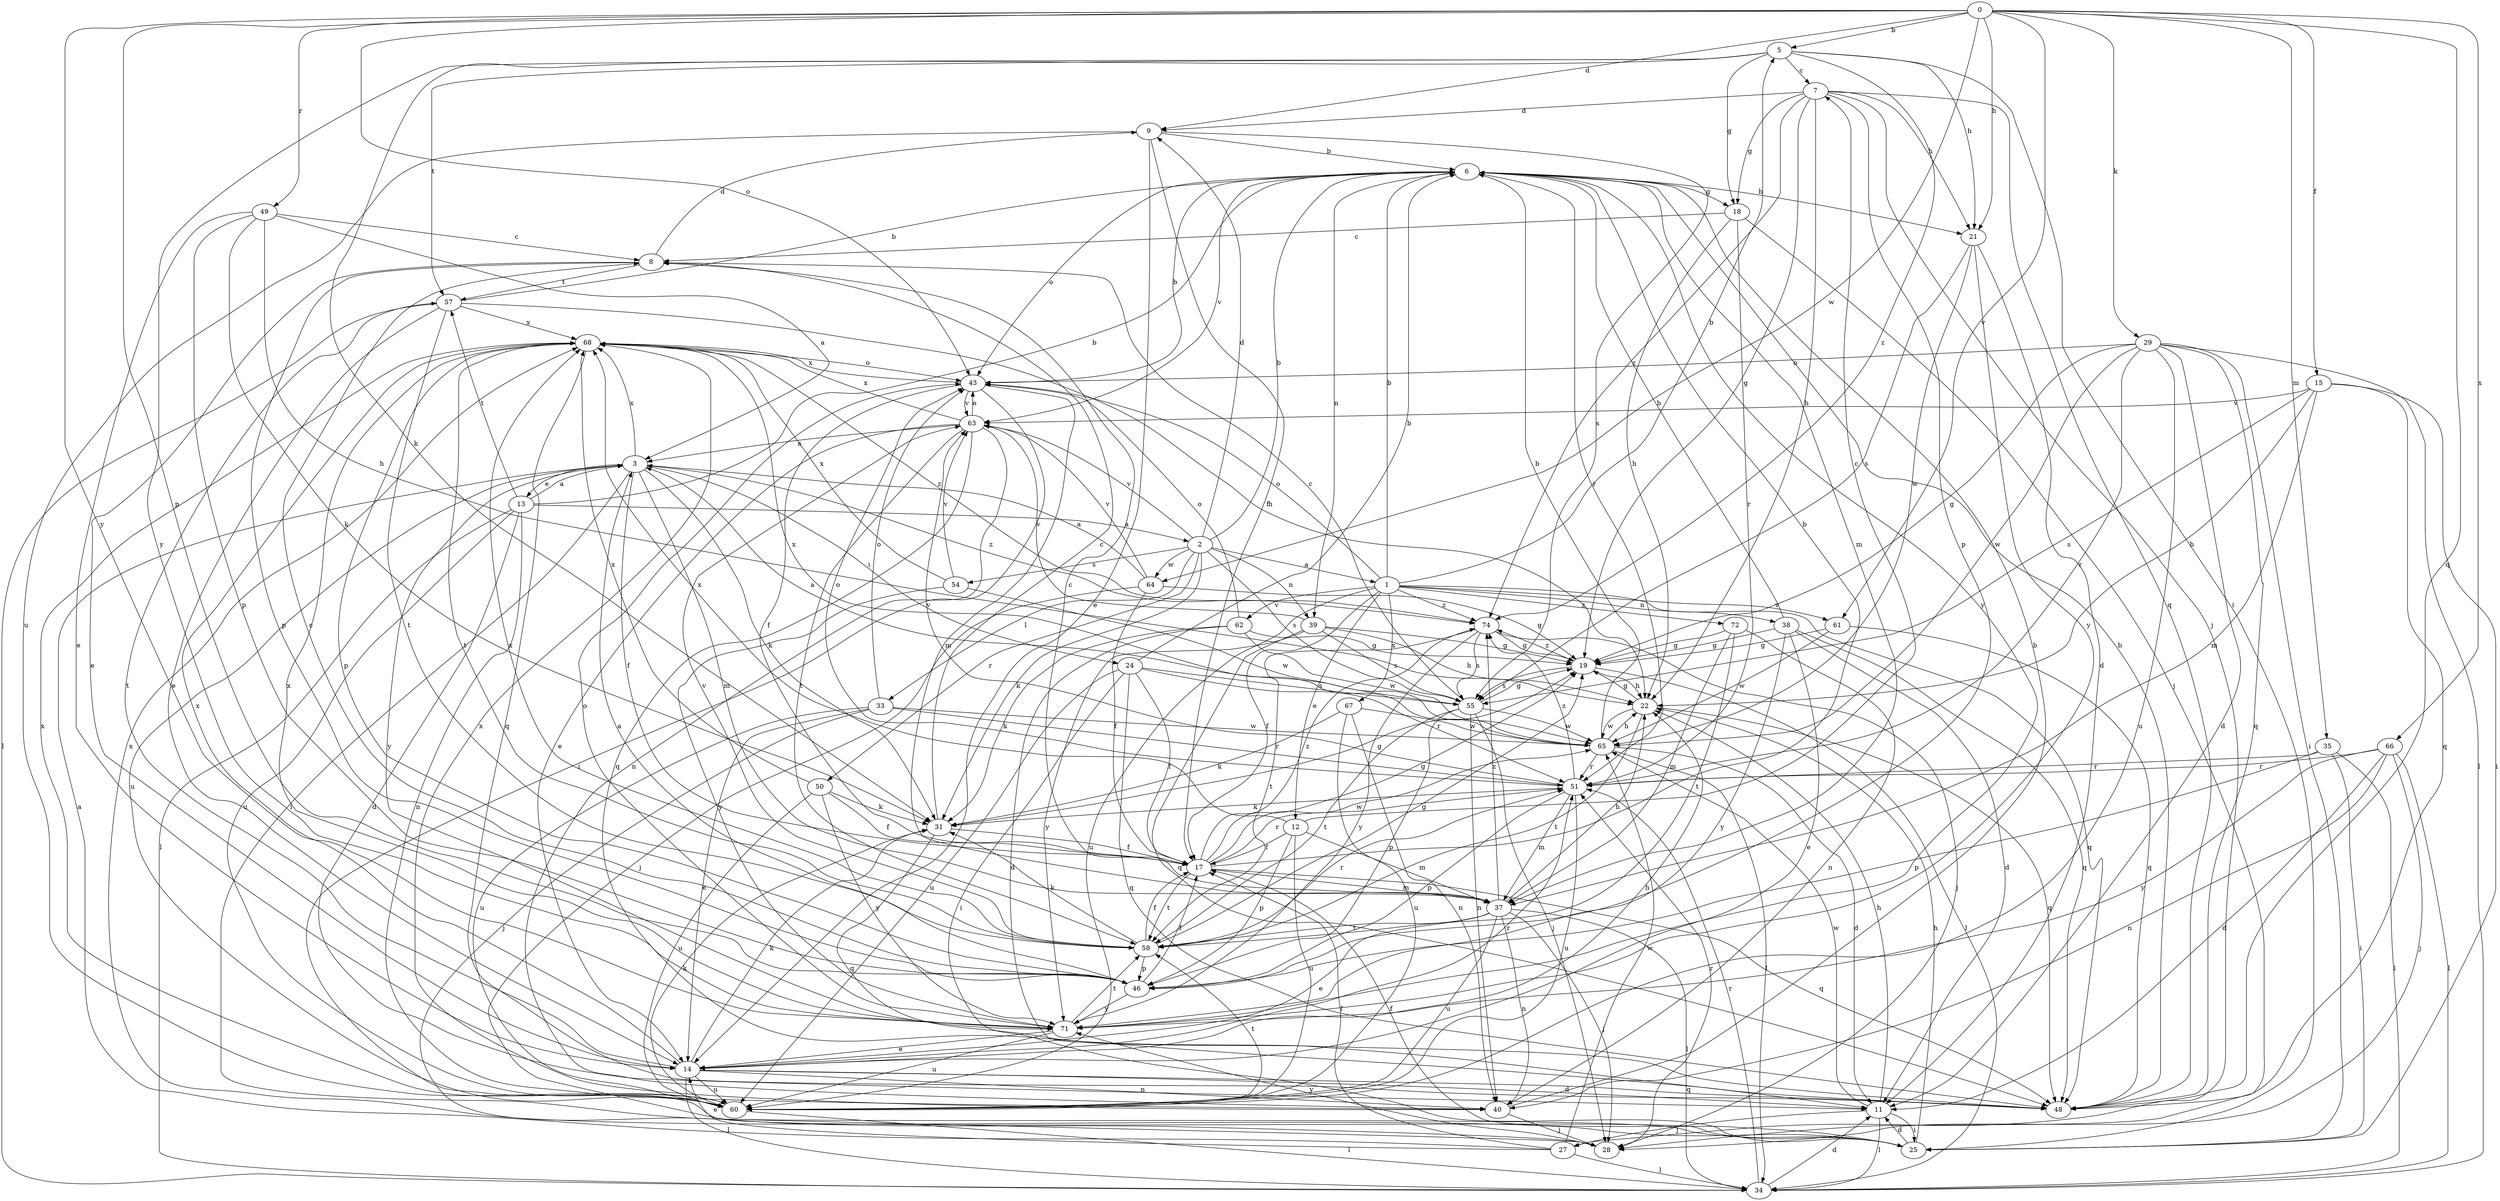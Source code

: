 strict digraph  {
0;
1;
2;
3;
5;
6;
7;
8;
9;
11;
12;
13;
14;
15;
17;
18;
19;
21;
22;
24;
25;
27;
28;
29;
31;
33;
34;
35;
37;
38;
39;
40;
43;
46;
48;
49;
50;
51;
54;
55;
57;
58;
60;
61;
62;
63;
64;
65;
66;
67;
68;
71;
72;
74;
0 -> 5  [label=b];
0 -> 9  [label=d];
0 -> 15  [label=f];
0 -> 21  [label=h];
0 -> 29  [label=k];
0 -> 35  [label=m];
0 -> 43  [label=o];
0 -> 46  [label=p];
0 -> 48  [label=q];
0 -> 49  [label=r];
0 -> 61  [label=v];
0 -> 64  [label=w];
0 -> 66  [label=x];
0 -> 71  [label=y];
1 -> 5  [label=b];
1 -> 6  [label=b];
1 -> 12  [label=e];
1 -> 17  [label=f];
1 -> 38  [label=n];
1 -> 43  [label=o];
1 -> 48  [label=q];
1 -> 60  [label=u];
1 -> 61  [label=v];
1 -> 62  [label=v];
1 -> 67  [label=x];
1 -> 72  [label=z];
1 -> 74  [label=z];
2 -> 1  [label=a];
2 -> 6  [label=b];
2 -> 9  [label=d];
2 -> 31  [label=k];
2 -> 33  [label=l];
2 -> 39  [label=n];
2 -> 50  [label=r];
2 -> 54  [label=s];
2 -> 55  [label=s];
2 -> 63  [label=v];
2 -> 64  [label=w];
3 -> 13  [label=e];
3 -> 17  [label=f];
3 -> 24  [label=i];
3 -> 25  [label=i];
3 -> 31  [label=k];
3 -> 37  [label=m];
3 -> 60  [label=u];
3 -> 68  [label=x];
3 -> 71  [label=y];
3 -> 74  [label=z];
5 -> 7  [label=c];
5 -> 18  [label=g];
5 -> 21  [label=h];
5 -> 25  [label=i];
5 -> 31  [label=k];
5 -> 57  [label=t];
5 -> 71  [label=y];
5 -> 74  [label=z];
6 -> 18  [label=g];
6 -> 21  [label=h];
6 -> 37  [label=m];
6 -> 39  [label=n];
6 -> 43  [label=o];
6 -> 51  [label=r];
6 -> 63  [label=v];
6 -> 71  [label=y];
7 -> 9  [label=d];
7 -> 18  [label=g];
7 -> 19  [label=g];
7 -> 21  [label=h];
7 -> 22  [label=h];
7 -> 27  [label=j];
7 -> 46  [label=p];
7 -> 48  [label=q];
7 -> 74  [label=z];
8 -> 9  [label=d];
8 -> 14  [label=e];
8 -> 46  [label=p];
8 -> 57  [label=t];
9 -> 6  [label=b];
9 -> 14  [label=e];
9 -> 17  [label=f];
9 -> 55  [label=s];
9 -> 60  [label=u];
11 -> 22  [label=h];
11 -> 25  [label=i];
11 -> 27  [label=j];
11 -> 34  [label=l];
11 -> 65  [label=w];
12 -> 7  [label=c];
12 -> 17  [label=f];
12 -> 37  [label=m];
12 -> 46  [label=p];
12 -> 60  [label=u];
12 -> 68  [label=x];
13 -> 2  [label=a];
13 -> 3  [label=a];
13 -> 6  [label=b];
13 -> 11  [label=d];
13 -> 34  [label=l];
13 -> 40  [label=n];
13 -> 57  [label=t];
13 -> 60  [label=u];
14 -> 11  [label=d];
14 -> 22  [label=h];
14 -> 31  [label=k];
14 -> 34  [label=l];
14 -> 40  [label=n];
14 -> 48  [label=q];
14 -> 51  [label=r];
14 -> 57  [label=t];
14 -> 60  [label=u];
14 -> 68  [label=x];
15 -> 22  [label=h];
15 -> 25  [label=i];
15 -> 37  [label=m];
15 -> 48  [label=q];
15 -> 55  [label=s];
15 -> 63  [label=v];
17 -> 6  [label=b];
17 -> 19  [label=g];
17 -> 37  [label=m];
17 -> 48  [label=q];
17 -> 51  [label=r];
17 -> 58  [label=t];
17 -> 65  [label=w];
17 -> 74  [label=z];
18 -> 8  [label=c];
18 -> 22  [label=h];
18 -> 28  [label=j];
18 -> 51  [label=r];
19 -> 22  [label=h];
19 -> 34  [label=l];
19 -> 55  [label=s];
19 -> 74  [label=z];
21 -> 11  [label=d];
21 -> 55  [label=s];
21 -> 65  [label=w];
21 -> 71  [label=y];
22 -> 19  [label=g];
22 -> 48  [label=q];
22 -> 58  [label=t];
22 -> 65  [label=w];
24 -> 6  [label=b];
24 -> 17  [label=f];
24 -> 25  [label=i];
24 -> 48  [label=q];
24 -> 51  [label=r];
24 -> 55  [label=s];
24 -> 60  [label=u];
25 -> 11  [label=d];
25 -> 17  [label=f];
25 -> 22  [label=h];
25 -> 68  [label=x];
27 -> 3  [label=a];
27 -> 14  [label=e];
27 -> 17  [label=f];
27 -> 34  [label=l];
27 -> 65  [label=w];
28 -> 51  [label=r];
28 -> 71  [label=y];
29 -> 11  [label=d];
29 -> 19  [label=g];
29 -> 25  [label=i];
29 -> 34  [label=l];
29 -> 43  [label=o];
29 -> 48  [label=q];
29 -> 51  [label=r];
29 -> 60  [label=u];
29 -> 65  [label=w];
31 -> 8  [label=c];
31 -> 17  [label=f];
31 -> 19  [label=g];
31 -> 48  [label=q];
33 -> 14  [label=e];
33 -> 28  [label=j];
33 -> 43  [label=o];
33 -> 51  [label=r];
33 -> 60  [label=u];
33 -> 65  [label=w];
34 -> 11  [label=d];
34 -> 51  [label=r];
35 -> 25  [label=i];
35 -> 34  [label=l];
35 -> 46  [label=p];
35 -> 51  [label=r];
37 -> 8  [label=c];
37 -> 14  [label=e];
37 -> 22  [label=h];
37 -> 28  [label=j];
37 -> 34  [label=l];
37 -> 40  [label=n];
37 -> 58  [label=t];
37 -> 60  [label=u];
37 -> 74  [label=z];
38 -> 6  [label=b];
38 -> 11  [label=d];
38 -> 14  [label=e];
38 -> 19  [label=g];
38 -> 48  [label=q];
38 -> 71  [label=y];
39 -> 19  [label=g];
39 -> 22  [label=h];
39 -> 48  [label=q];
39 -> 55  [label=s];
39 -> 63  [label=v];
39 -> 71  [label=y];
40 -> 6  [label=b];
40 -> 28  [label=j];
40 -> 68  [label=x];
43 -> 6  [label=b];
43 -> 17  [label=f];
43 -> 25  [label=i];
43 -> 37  [label=m];
43 -> 63  [label=v];
43 -> 68  [label=x];
46 -> 3  [label=a];
46 -> 8  [label=c];
46 -> 17  [label=f];
46 -> 71  [label=y];
48 -> 6  [label=b];
49 -> 3  [label=a];
49 -> 8  [label=c];
49 -> 14  [label=e];
49 -> 22  [label=h];
49 -> 31  [label=k];
49 -> 46  [label=p];
50 -> 17  [label=f];
50 -> 31  [label=k];
50 -> 60  [label=u];
50 -> 68  [label=x];
50 -> 71  [label=y];
51 -> 31  [label=k];
51 -> 37  [label=m];
51 -> 43  [label=o];
51 -> 46  [label=p];
51 -> 60  [label=u];
51 -> 63  [label=v];
51 -> 74  [label=z];
54 -> 63  [label=v];
54 -> 65  [label=w];
54 -> 68  [label=x];
54 -> 71  [label=y];
55 -> 3  [label=a];
55 -> 8  [label=c];
55 -> 19  [label=g];
55 -> 28  [label=j];
55 -> 40  [label=n];
55 -> 46  [label=p];
55 -> 58  [label=t];
55 -> 65  [label=w];
57 -> 6  [label=b];
57 -> 14  [label=e];
57 -> 22  [label=h];
57 -> 34  [label=l];
57 -> 58  [label=t];
57 -> 68  [label=x];
58 -> 17  [label=f];
58 -> 19  [label=g];
58 -> 31  [label=k];
58 -> 46  [label=p];
58 -> 51  [label=r];
58 -> 63  [label=v];
58 -> 68  [label=x];
60 -> 31  [label=k];
60 -> 34  [label=l];
60 -> 58  [label=t];
60 -> 68  [label=x];
61 -> 19  [label=g];
61 -> 48  [label=q];
61 -> 65  [label=w];
62 -> 11  [label=d];
62 -> 19  [label=g];
62 -> 31  [label=k];
62 -> 43  [label=o];
62 -> 65  [label=w];
63 -> 3  [label=a];
63 -> 14  [label=e];
63 -> 40  [label=n];
63 -> 43  [label=o];
63 -> 48  [label=q];
63 -> 58  [label=t];
63 -> 68  [label=x];
64 -> 3  [label=a];
64 -> 17  [label=f];
64 -> 19  [label=g];
64 -> 28  [label=j];
64 -> 63  [label=v];
65 -> 6  [label=b];
65 -> 11  [label=d];
65 -> 22  [label=h];
65 -> 34  [label=l];
65 -> 51  [label=r];
65 -> 68  [label=x];
66 -> 11  [label=d];
66 -> 28  [label=j];
66 -> 34  [label=l];
66 -> 40  [label=n];
66 -> 51  [label=r];
66 -> 71  [label=y];
67 -> 31  [label=k];
67 -> 40  [label=n];
67 -> 60  [label=u];
67 -> 65  [label=w];
68 -> 43  [label=o];
68 -> 46  [label=p];
68 -> 48  [label=q];
68 -> 58  [label=t];
68 -> 74  [label=z];
71 -> 14  [label=e];
71 -> 43  [label=o];
71 -> 58  [label=t];
71 -> 60  [label=u];
71 -> 68  [label=x];
72 -> 19  [label=g];
72 -> 37  [label=m];
72 -> 40  [label=n];
72 -> 58  [label=t];
74 -> 19  [label=g];
74 -> 28  [label=j];
74 -> 55  [label=s];
74 -> 58  [label=t];
74 -> 71  [label=y];
}
